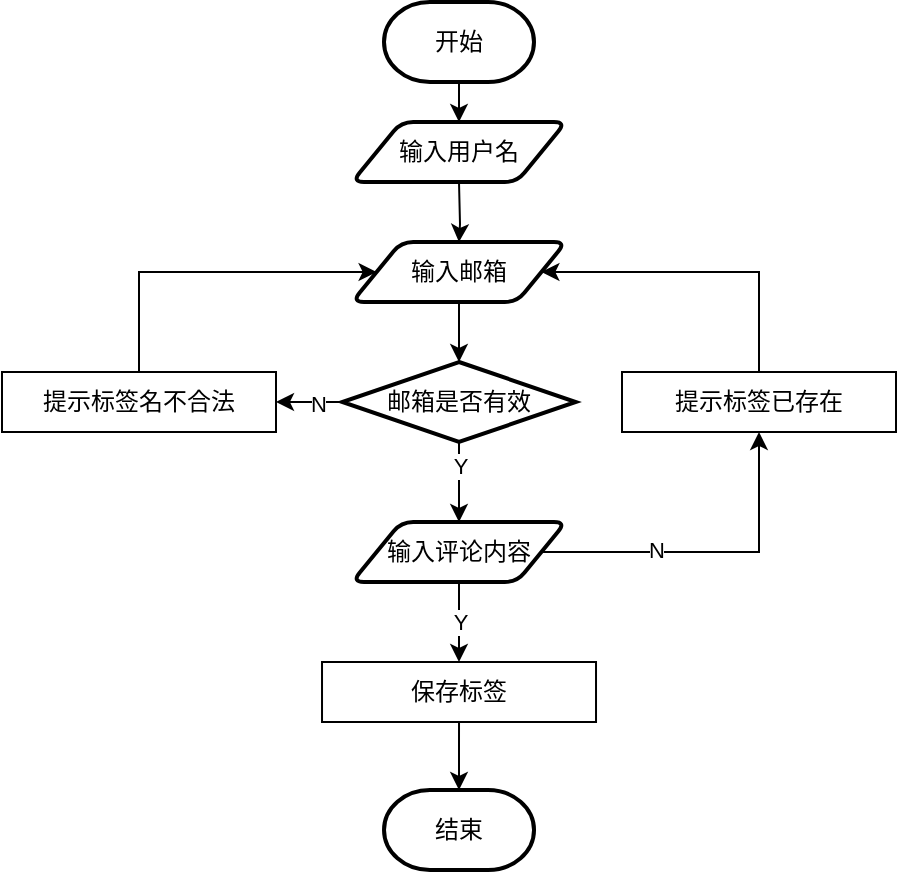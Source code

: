 <mxfile version="24.2.5" type="github">
  <diagram id="C5RBs43oDa-KdzZeNtuy" name="Page-1">
    <mxGraphModel dx="1221" dy="670" grid="1" gridSize="10" guides="1" tooltips="1" connect="1" arrows="1" fold="1" page="1" pageScale="1" pageWidth="827" pageHeight="1169" math="0" shadow="0">
      <root>
        <mxCell id="WIyWlLk6GJQsqaUBKTNV-0" />
        <mxCell id="WIyWlLk6GJQsqaUBKTNV-1" parent="WIyWlLk6GJQsqaUBKTNV-0" />
        <mxCell id="Zso72sIHREdCy7PMRY_Q-0" style="edgeStyle=orthogonalEdgeStyle;rounded=0;orthogonalLoop=1;jettySize=auto;html=1;exitX=0.5;exitY=1;exitDx=0;exitDy=0;exitPerimeter=0;entryX=0.5;entryY=0;entryDx=0;entryDy=0;" edge="1" parent="WIyWlLk6GJQsqaUBKTNV-1" source="Zso72sIHREdCy7PMRY_Q-1">
          <mxGeometry relative="1" as="geometry">
            <mxPoint x="328.5" y="80" as="targetPoint" />
          </mxGeometry>
        </mxCell>
        <mxCell id="Zso72sIHREdCy7PMRY_Q-1" value="开始" style="strokeWidth=2;html=1;shape=mxgraph.flowchart.terminator;whiteSpace=wrap;" vertex="1" parent="WIyWlLk6GJQsqaUBKTNV-1">
          <mxGeometry x="291" y="20" width="75" height="40" as="geometry" />
        </mxCell>
        <mxCell id="Zso72sIHREdCy7PMRY_Q-2" style="edgeStyle=orthogonalEdgeStyle;rounded=0;orthogonalLoop=1;jettySize=auto;html=1;" edge="1" parent="WIyWlLk6GJQsqaUBKTNV-1" target="Zso72sIHREdCy7PMRY_Q-4">
          <mxGeometry relative="1" as="geometry">
            <mxPoint x="328.5" y="110" as="sourcePoint" />
          </mxGeometry>
        </mxCell>
        <mxCell id="Zso72sIHREdCy7PMRY_Q-4" value="输入邮箱" style="shape=parallelogram;html=1;strokeWidth=2;perimeter=parallelogramPerimeter;whiteSpace=wrap;rounded=1;arcSize=12;size=0.23;" vertex="1" parent="WIyWlLk6GJQsqaUBKTNV-1">
          <mxGeometry x="275" y="140" width="107" height="30" as="geometry" />
        </mxCell>
        <mxCell id="Zso72sIHREdCy7PMRY_Q-5" style="edgeStyle=orthogonalEdgeStyle;rounded=0;orthogonalLoop=1;jettySize=auto;html=1;entryX=0.5;entryY=0;entryDx=0;entryDy=0;entryPerimeter=0;" edge="1" parent="WIyWlLk6GJQsqaUBKTNV-1" source="Zso72sIHREdCy7PMRY_Q-9">
          <mxGeometry relative="1" as="geometry">
            <mxPoint x="328.505" y="280" as="targetPoint" />
          </mxGeometry>
        </mxCell>
        <mxCell id="Zso72sIHREdCy7PMRY_Q-6" value="Y" style="edgeLabel;html=1;align=center;verticalAlign=middle;resizable=0;points=[];" vertex="1" connectable="0" parent="Zso72sIHREdCy7PMRY_Q-5">
          <mxGeometry x="-0.422" relative="1" as="geometry">
            <mxPoint as="offset" />
          </mxGeometry>
        </mxCell>
        <mxCell id="Zso72sIHREdCy7PMRY_Q-7" style="edgeStyle=orthogonalEdgeStyle;rounded=0;orthogonalLoop=1;jettySize=auto;html=1;exitX=0;exitY=0.5;exitDx=0;exitDy=0;exitPerimeter=0;entryX=1;entryY=0.5;entryDx=0;entryDy=0;" edge="1" parent="WIyWlLk6GJQsqaUBKTNV-1" source="Zso72sIHREdCy7PMRY_Q-9" target="Zso72sIHREdCy7PMRY_Q-12">
          <mxGeometry relative="1" as="geometry" />
        </mxCell>
        <mxCell id="Zso72sIHREdCy7PMRY_Q-8" value="N" style="edgeLabel;html=1;align=center;verticalAlign=middle;resizable=0;points=[];" vertex="1" connectable="0" parent="Zso72sIHREdCy7PMRY_Q-7">
          <mxGeometry x="-0.256" y="1" relative="1" as="geometry">
            <mxPoint as="offset" />
          </mxGeometry>
        </mxCell>
        <mxCell id="Zso72sIHREdCy7PMRY_Q-9" value="邮箱是否有效" style="strokeWidth=2;html=1;shape=mxgraph.flowchart.decision;whiteSpace=wrap;" vertex="1" parent="WIyWlLk6GJQsqaUBKTNV-1">
          <mxGeometry x="270.13" y="200" width="116.75" height="40" as="geometry" />
        </mxCell>
        <mxCell id="Zso72sIHREdCy7PMRY_Q-10" style="edgeStyle=orthogonalEdgeStyle;rounded=0;orthogonalLoop=1;jettySize=auto;html=1;entryX=0.5;entryY=0;entryDx=0;entryDy=0;entryPerimeter=0;" edge="1" parent="WIyWlLk6GJQsqaUBKTNV-1" source="Zso72sIHREdCy7PMRY_Q-4" target="Zso72sIHREdCy7PMRY_Q-9">
          <mxGeometry relative="1" as="geometry" />
        </mxCell>
        <mxCell id="Zso72sIHREdCy7PMRY_Q-11" style="edgeStyle=orthogonalEdgeStyle;rounded=0;orthogonalLoop=1;jettySize=auto;html=1;exitX=0.5;exitY=0;exitDx=0;exitDy=0;entryX=0;entryY=0.5;entryDx=0;entryDy=0;" edge="1" parent="WIyWlLk6GJQsqaUBKTNV-1" source="Zso72sIHREdCy7PMRY_Q-12" target="Zso72sIHREdCy7PMRY_Q-4">
          <mxGeometry relative="1" as="geometry">
            <Array as="points">
              <mxPoint x="169" y="155" />
            </Array>
          </mxGeometry>
        </mxCell>
        <mxCell id="Zso72sIHREdCy7PMRY_Q-12" value="提示标签名不合法" style="rounded=0;whiteSpace=wrap;html=1;" vertex="1" parent="WIyWlLk6GJQsqaUBKTNV-1">
          <mxGeometry x="100" y="205" width="137" height="30" as="geometry" />
        </mxCell>
        <mxCell id="Zso72sIHREdCy7PMRY_Q-13" style="edgeStyle=orthogonalEdgeStyle;rounded=0;orthogonalLoop=1;jettySize=auto;html=1;entryX=0.5;entryY=1;entryDx=0;entryDy=0;" edge="1" parent="WIyWlLk6GJQsqaUBKTNV-1" source="Zso72sIHREdCy7PMRY_Q-24" target="Zso72sIHREdCy7PMRY_Q-21">
          <mxGeometry relative="1" as="geometry">
            <mxPoint x="386.88" y="300" as="sourcePoint" />
          </mxGeometry>
        </mxCell>
        <mxCell id="Zso72sIHREdCy7PMRY_Q-14" value="N" style="edgeLabel;html=1;align=center;verticalAlign=middle;resizable=0;points=[];" vertex="1" connectable="0" parent="Zso72sIHREdCy7PMRY_Q-13">
          <mxGeometry x="-0.324" y="1" relative="1" as="geometry">
            <mxPoint as="offset" />
          </mxGeometry>
        </mxCell>
        <mxCell id="Zso72sIHREdCy7PMRY_Q-15" style="edgeStyle=orthogonalEdgeStyle;rounded=0;orthogonalLoop=1;jettySize=auto;html=1;exitX=0.5;exitY=1;exitDx=0;exitDy=0;" edge="1" parent="WIyWlLk6GJQsqaUBKTNV-1" source="Zso72sIHREdCy7PMRY_Q-24" target="Zso72sIHREdCy7PMRY_Q-19">
          <mxGeometry relative="1" as="geometry">
            <mxPoint x="328.505" y="320" as="sourcePoint" />
          </mxGeometry>
        </mxCell>
        <mxCell id="Zso72sIHREdCy7PMRY_Q-16" value="Y" style="edgeLabel;html=1;align=center;verticalAlign=middle;resizable=0;points=[];" vertex="1" connectable="0" parent="Zso72sIHREdCy7PMRY_Q-15">
          <mxGeometry x="0.28" y="-1" relative="1" as="geometry">
            <mxPoint x="1" y="-6" as="offset" />
          </mxGeometry>
        </mxCell>
        <mxCell id="Zso72sIHREdCy7PMRY_Q-18" style="edgeStyle=orthogonalEdgeStyle;rounded=0;orthogonalLoop=1;jettySize=auto;html=1;exitX=0.5;exitY=1;exitDx=0;exitDy=0;" edge="1" parent="WIyWlLk6GJQsqaUBKTNV-1" source="Zso72sIHREdCy7PMRY_Q-19" target="Zso72sIHREdCy7PMRY_Q-22">
          <mxGeometry relative="1" as="geometry" />
        </mxCell>
        <mxCell id="Zso72sIHREdCy7PMRY_Q-19" value="保存标签" style="rounded=0;whiteSpace=wrap;html=1;" vertex="1" parent="WIyWlLk6GJQsqaUBKTNV-1">
          <mxGeometry x="260.01" y="350" width="137" height="30" as="geometry" />
        </mxCell>
        <mxCell id="Zso72sIHREdCy7PMRY_Q-20" style="edgeStyle=orthogonalEdgeStyle;rounded=0;orthogonalLoop=1;jettySize=auto;html=1;entryX=1;entryY=0.5;entryDx=0;entryDy=0;" edge="1" parent="WIyWlLk6GJQsqaUBKTNV-1" source="Zso72sIHREdCy7PMRY_Q-21" target="Zso72sIHREdCy7PMRY_Q-4">
          <mxGeometry relative="1" as="geometry">
            <Array as="points">
              <mxPoint x="479" y="155" />
            </Array>
          </mxGeometry>
        </mxCell>
        <mxCell id="Zso72sIHREdCy7PMRY_Q-21" value="提示标签已存在" style="rounded=0;whiteSpace=wrap;html=1;" vertex="1" parent="WIyWlLk6GJQsqaUBKTNV-1">
          <mxGeometry x="410" y="205" width="137" height="30" as="geometry" />
        </mxCell>
        <mxCell id="Zso72sIHREdCy7PMRY_Q-22" value="结束" style="strokeWidth=2;html=1;shape=mxgraph.flowchart.terminator;whiteSpace=wrap;" vertex="1" parent="WIyWlLk6GJQsqaUBKTNV-1">
          <mxGeometry x="291.01" y="414" width="75" height="40" as="geometry" />
        </mxCell>
        <mxCell id="Zso72sIHREdCy7PMRY_Q-23" value="输入用户名" style="shape=parallelogram;html=1;strokeWidth=2;perimeter=parallelogramPerimeter;whiteSpace=wrap;rounded=1;arcSize=12;size=0.23;" vertex="1" parent="WIyWlLk6GJQsqaUBKTNV-1">
          <mxGeometry x="275" y="80" width="107" height="30" as="geometry" />
        </mxCell>
        <mxCell id="Zso72sIHREdCy7PMRY_Q-24" value="输入评论内容" style="shape=parallelogram;html=1;strokeWidth=2;perimeter=parallelogramPerimeter;whiteSpace=wrap;rounded=1;arcSize=12;size=0.23;" vertex="1" parent="WIyWlLk6GJQsqaUBKTNV-1">
          <mxGeometry x="275" y="280" width="107" height="30" as="geometry" />
        </mxCell>
      </root>
    </mxGraphModel>
  </diagram>
</mxfile>
